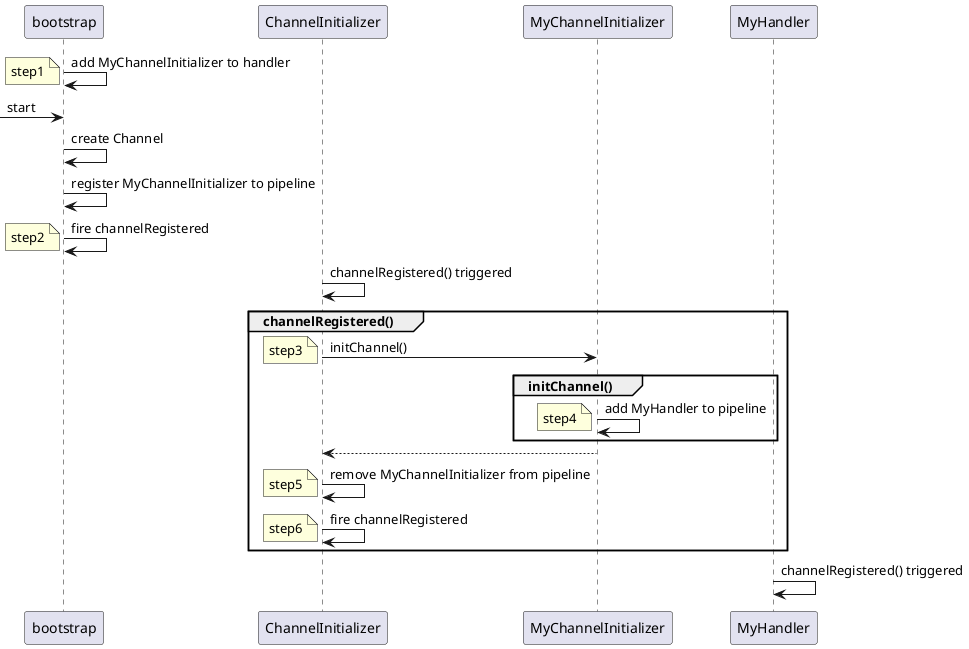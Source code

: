 ```uml
@startuml

bootstrap -> bootstrap: add MyChannelInitializer to handler
note left: step1

-> bootstrap: start

bootstrap -> bootstrap : create Channel
bootstrap -> bootstrap : register MyChannelInitializer to pipeline
bootstrap ->  bootstrap: fire channelRegistered
note left: step2
ChannelInitializer -> ChannelInitializer : channelRegistered() triggered

group channelRegistered()
ChannelInitializer -> MyChannelInitializer : initChannel()
note left: step3
group initChannel()
MyChannelInitializer -> MyChannelInitializer : add MyHandler to pipeline
note left: step4
end
MyChannelInitializer -->  ChannelInitializer

ChannelInitializer -> ChannelInitializer : remove MyChannelInitializer from pipeline
note left: step5
ChannelInitializer -> ChannelInitializer : fire channelRegistered
note left: step6
end

MyHandler -> MyHandler: channelRegistered() triggered
@enduml
```